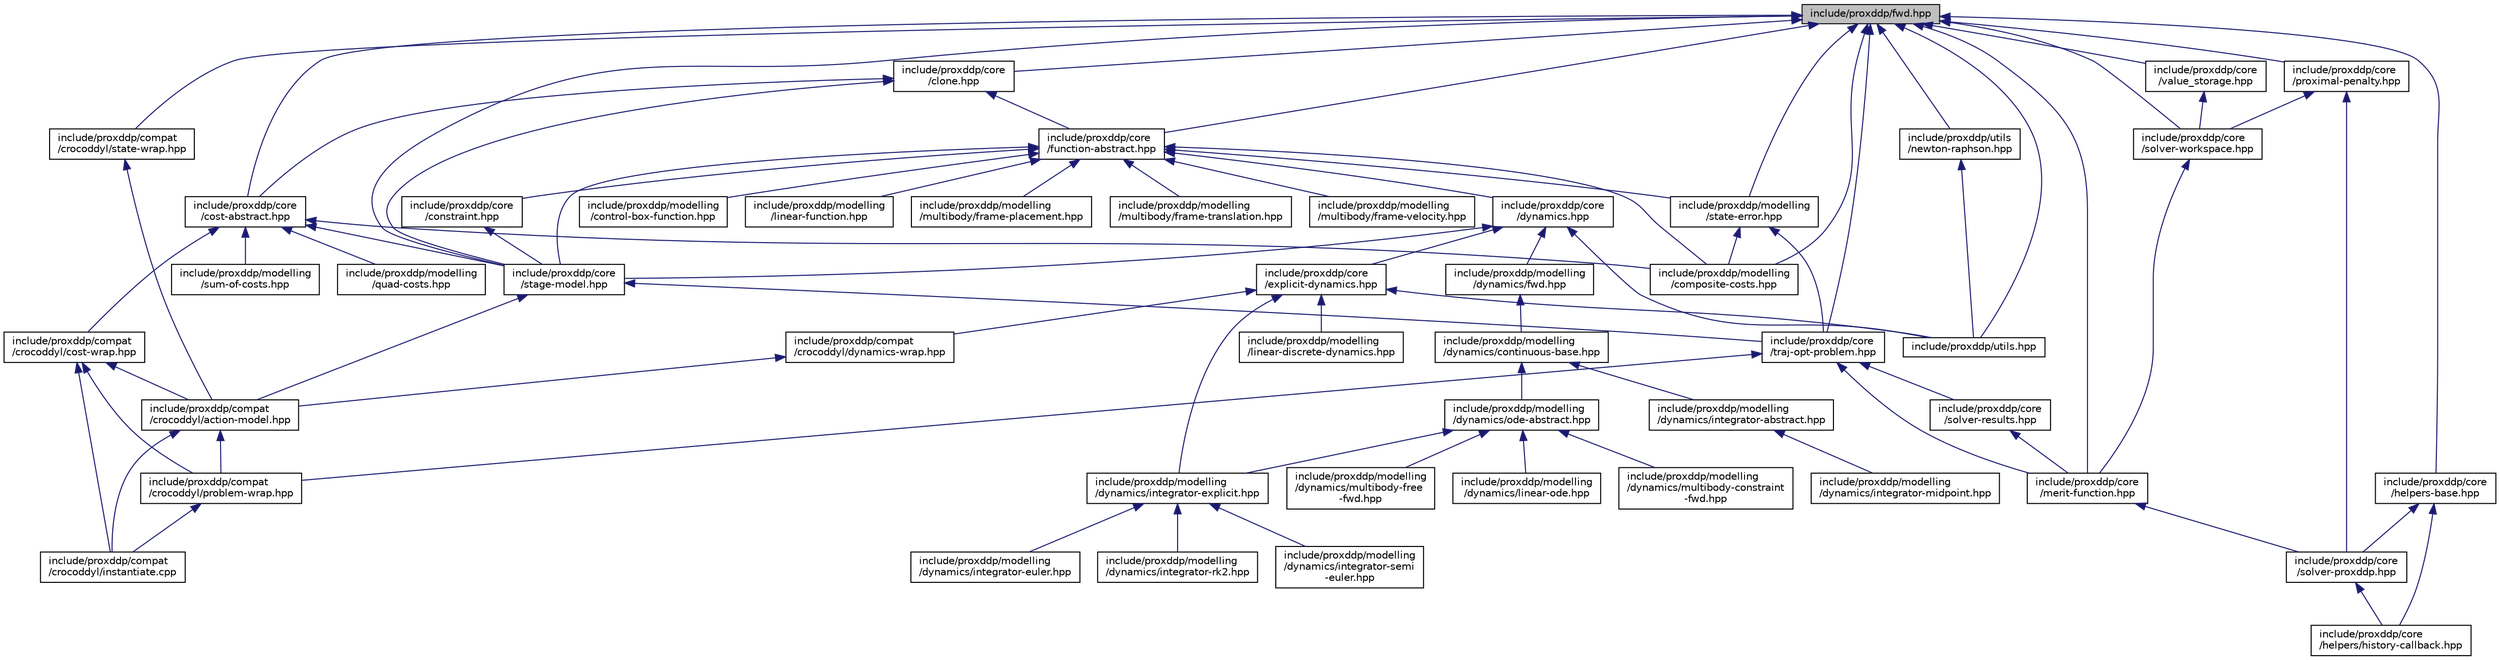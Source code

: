 digraph "include/proxddp/fwd.hpp"
{
 // LATEX_PDF_SIZE
  bgcolor="transparent";
  edge [fontname="Helvetica",fontsize="10",labelfontname="Helvetica",labelfontsize="10"];
  node [fontname="Helvetica",fontsize="10",shape=record];
  Node1 [label="include/proxddp/fwd.hpp",height=0.2,width=0.4,color="black", fillcolor="grey75", style="filled", fontcolor="black",tooltip="Forward declarations."];
  Node1 -> Node2 [dir="back",color="midnightblue",fontsize="10",style="solid",fontname="Helvetica"];
  Node2 [label="include/proxddp/core\l/cost-abstract.hpp",height=0.2,width=0.4,color="black",URL="$cost-abstract_8hpp.html",tooltip=" "];
  Node2 -> Node3 [dir="back",color="midnightblue",fontsize="10",style="solid",fontname="Helvetica"];
  Node3 [label="include/proxddp/compat\l/crocoddyl/cost-wrap.hpp",height=0.2,width=0.4,color="black",URL="$cost-wrap_8hpp.html",tooltip=" "];
  Node3 -> Node4 [dir="back",color="midnightblue",fontsize="10",style="solid",fontname="Helvetica"];
  Node4 [label="include/proxddp/compat\l/crocoddyl/action-model.hpp",height=0.2,width=0.4,color="black",URL="$action-model_8hpp.html",tooltip=" "];
  Node4 -> Node5 [dir="back",color="midnightblue",fontsize="10",style="solid",fontname="Helvetica"];
  Node5 [label="include/proxddp/compat\l/crocoddyl/instantiate.cpp",height=0.2,width=0.4,color="black",URL="$instantiate_8cpp.html",tooltip=" "];
  Node4 -> Node6 [dir="back",color="midnightblue",fontsize="10",style="solid",fontname="Helvetica"];
  Node6 [label="include/proxddp/compat\l/crocoddyl/problem-wrap.hpp",height=0.2,width=0.4,color="black",URL="$problem-wrap_8hpp.html",tooltip=" "];
  Node6 -> Node5 [dir="back",color="midnightblue",fontsize="10",style="solid",fontname="Helvetica"];
  Node3 -> Node5 [dir="back",color="midnightblue",fontsize="10",style="solid",fontname="Helvetica"];
  Node3 -> Node6 [dir="back",color="midnightblue",fontsize="10",style="solid",fontname="Helvetica"];
  Node2 -> Node7 [dir="back",color="midnightblue",fontsize="10",style="solid",fontname="Helvetica"];
  Node7 [label="include/proxddp/core\l/stage-model.hpp",height=0.2,width=0.4,color="black",URL="$stage-model_8hpp.html",tooltip=" "];
  Node7 -> Node4 [dir="back",color="midnightblue",fontsize="10",style="solid",fontname="Helvetica"];
  Node7 -> Node8 [dir="back",color="midnightblue",fontsize="10",style="solid",fontname="Helvetica"];
  Node8 [label="include/proxddp/core\l/traj-opt-problem.hpp",height=0.2,width=0.4,color="black",URL="$traj-opt-problem_8hpp.html",tooltip=" "];
  Node8 -> Node6 [dir="back",color="midnightblue",fontsize="10",style="solid",fontname="Helvetica"];
  Node8 -> Node9 [dir="back",color="midnightblue",fontsize="10",style="solid",fontname="Helvetica"];
  Node9 [label="include/proxddp/core\l/merit-function.hpp",height=0.2,width=0.4,color="black",URL="$merit-function_8hpp.html",tooltip=" "];
  Node9 -> Node10 [dir="back",color="midnightblue",fontsize="10",style="solid",fontname="Helvetica"];
  Node10 [label="include/proxddp/core\l/solver-proxddp.hpp",height=0.2,width=0.4,color="black",URL="$solver-proxddp_8hpp.html",tooltip="Definitions for the proximal trajectory optimization algorithm."];
  Node10 -> Node11 [dir="back",color="midnightblue",fontsize="10",style="solid",fontname="Helvetica"];
  Node11 [label="include/proxddp/core\l/helpers/history-callback.hpp",height=0.2,width=0.4,color="black",URL="$history-callback_8hpp.html",tooltip=" "];
  Node8 -> Node12 [dir="back",color="midnightblue",fontsize="10",style="solid",fontname="Helvetica"];
  Node12 [label="include/proxddp/core\l/solver-results.hpp",height=0.2,width=0.4,color="black",URL="$solver-results_8hpp.html",tooltip=" "];
  Node12 -> Node9 [dir="back",color="midnightblue",fontsize="10",style="solid",fontname="Helvetica"];
  Node2 -> Node13 [dir="back",color="midnightblue",fontsize="10",style="solid",fontname="Helvetica"];
  Node13 [label="include/proxddp/modelling\l/composite-costs.hpp",height=0.2,width=0.4,color="black",URL="$composite-costs_8hpp.html",tooltip=" "];
  Node2 -> Node14 [dir="back",color="midnightblue",fontsize="10",style="solid",fontname="Helvetica"];
  Node14 [label="include/proxddp/modelling\l/quad-costs.hpp",height=0.2,width=0.4,color="black",URL="$quad-costs_8hpp.html",tooltip=" "];
  Node2 -> Node15 [dir="back",color="midnightblue",fontsize="10",style="solid",fontname="Helvetica"];
  Node15 [label="include/proxddp/modelling\l/sum-of-costs.hpp",height=0.2,width=0.4,color="black",URL="$sum-of-costs_8hpp.html",tooltip=" "];
  Node1 -> Node16 [dir="back",color="midnightblue",fontsize="10",style="solid",fontname="Helvetica"];
  Node16 [label="include/proxddp/core\l/clone.hpp",height=0.2,width=0.4,color="black",URL="$clone_8hpp.html",tooltip=" "];
  Node16 -> Node2 [dir="back",color="midnightblue",fontsize="10",style="solid",fontname="Helvetica"];
  Node16 -> Node17 [dir="back",color="midnightblue",fontsize="10",style="solid",fontname="Helvetica"];
  Node17 [label="include/proxddp/core\l/function-abstract.hpp",height=0.2,width=0.4,color="black",URL="$function-abstract_8hpp.html",tooltip="Base definitions for ternary functions."];
  Node17 -> Node18 [dir="back",color="midnightblue",fontsize="10",style="solid",fontname="Helvetica"];
  Node18 [label="include/proxddp/core\l/dynamics.hpp",height=0.2,width=0.4,color="black",URL="$dynamics_8hpp.html",tooltip=" "];
  Node18 -> Node19 [dir="back",color="midnightblue",fontsize="10",style="solid",fontname="Helvetica"];
  Node19 [label="include/proxddp/core\l/explicit-dynamics.hpp",height=0.2,width=0.4,color="black",URL="$explicit-dynamics_8hpp.html",tooltip=" "];
  Node19 -> Node20 [dir="back",color="midnightblue",fontsize="10",style="solid",fontname="Helvetica"];
  Node20 [label="include/proxddp/compat\l/crocoddyl/dynamics-wrap.hpp",height=0.2,width=0.4,color="black",URL="$dynamics-wrap_8hpp.html",tooltip=" "];
  Node20 -> Node4 [dir="back",color="midnightblue",fontsize="10",style="solid",fontname="Helvetica"];
  Node19 -> Node21 [dir="back",color="midnightblue",fontsize="10",style="solid",fontname="Helvetica"];
  Node21 [label="include/proxddp/modelling\l/dynamics/integrator-explicit.hpp",height=0.2,width=0.4,color="black",URL="$integrator-explicit_8hpp.html",tooltip="Base definitions for explicit integrators."];
  Node21 -> Node22 [dir="back",color="midnightblue",fontsize="10",style="solid",fontname="Helvetica"];
  Node22 [label="include/proxddp/modelling\l/dynamics/integrator-euler.hpp",height=0.2,width=0.4,color="black",URL="$integrator-euler_8hpp.html",tooltip="Define the explicit Euler integrator."];
  Node21 -> Node23 [dir="back",color="midnightblue",fontsize="10",style="solid",fontname="Helvetica"];
  Node23 [label="include/proxddp/modelling\l/dynamics/integrator-rk2.hpp",height=0.2,width=0.4,color="black",URL="$integrator-rk2_8hpp.html",tooltip=" "];
  Node21 -> Node24 [dir="back",color="midnightblue",fontsize="10",style="solid",fontname="Helvetica"];
  Node24 [label="include/proxddp/modelling\l/dynamics/integrator-semi\l-euler.hpp",height=0.2,width=0.4,color="black",URL="$integrator-semi-euler_8hpp.html",tooltip=" "];
  Node19 -> Node25 [dir="back",color="midnightblue",fontsize="10",style="solid",fontname="Helvetica"];
  Node25 [label="include/proxddp/modelling\l/linear-discrete-dynamics.hpp",height=0.2,width=0.4,color="black",URL="$linear-discrete-dynamics_8hpp.html",tooltip=" "];
  Node19 -> Node26 [dir="back",color="midnightblue",fontsize="10",style="solid",fontname="Helvetica"];
  Node26 [label="include/proxddp/utils.hpp",height=0.2,width=0.4,color="black",URL="$utils_8hpp.html",tooltip=" "];
  Node18 -> Node7 [dir="back",color="midnightblue",fontsize="10",style="solid",fontname="Helvetica"];
  Node18 -> Node27 [dir="back",color="midnightblue",fontsize="10",style="solid",fontname="Helvetica"];
  Node27 [label="include/proxddp/modelling\l/dynamics/fwd.hpp",height=0.2,width=0.4,color="black",URL="$modelling_2dynamics_2fwd_8hpp.html",tooltip=" "];
  Node27 -> Node28 [dir="back",color="midnightblue",fontsize="10",style="solid",fontname="Helvetica"];
  Node28 [label="include/proxddp/modelling\l/dynamics/continuous-base.hpp",height=0.2,width=0.4,color="black",URL="$continuous-base_8hpp.html",tooltip="Base definitions for continuous dynamics."];
  Node28 -> Node29 [dir="back",color="midnightblue",fontsize="10",style="solid",fontname="Helvetica"];
  Node29 [label="include/proxddp/modelling\l/dynamics/integrator-abstract.hpp",height=0.2,width=0.4,color="black",URL="$integrator-abstract_8hpp.html",tooltip="Base definitions for numerical integrators."];
  Node29 -> Node30 [dir="back",color="midnightblue",fontsize="10",style="solid",fontname="Helvetica"];
  Node30 [label="include/proxddp/modelling\l/dynamics/integrator-midpoint.hpp",height=0.2,width=0.4,color="black",URL="$integrator-midpoint_8hpp.html",tooltip=" "];
  Node28 -> Node31 [dir="back",color="midnightblue",fontsize="10",style="solid",fontname="Helvetica"];
  Node31 [label="include/proxddp/modelling\l/dynamics/ode-abstract.hpp",height=0.2,width=0.4,color="black",URL="$ode-abstract_8hpp.html",tooltip="Defines a class representing ODEs."];
  Node31 -> Node21 [dir="back",color="midnightblue",fontsize="10",style="solid",fontname="Helvetica"];
  Node31 -> Node32 [dir="back",color="midnightblue",fontsize="10",style="solid",fontname="Helvetica"];
  Node32 [label="include/proxddp/modelling\l/dynamics/linear-ode.hpp",height=0.2,width=0.4,color="black",URL="$linear-ode_8hpp.html",tooltip=" "];
  Node31 -> Node33 [dir="back",color="midnightblue",fontsize="10",style="solid",fontname="Helvetica"];
  Node33 [label="include/proxddp/modelling\l/dynamics/multibody-constraint\l-fwd.hpp",height=0.2,width=0.4,color="black",URL="$multibody-constraint-fwd_8hpp.html",tooltip=" "];
  Node31 -> Node34 [dir="back",color="midnightblue",fontsize="10",style="solid",fontname="Helvetica"];
  Node34 [label="include/proxddp/modelling\l/dynamics/multibody-free\l-fwd.hpp",height=0.2,width=0.4,color="black",URL="$multibody-free-fwd_8hpp.html",tooltip=" "];
  Node18 -> Node26 [dir="back",color="midnightblue",fontsize="10",style="solid",fontname="Helvetica"];
  Node17 -> Node7 [dir="back",color="midnightblue",fontsize="10",style="solid",fontname="Helvetica"];
  Node17 -> Node35 [dir="back",color="midnightblue",fontsize="10",style="solid",fontname="Helvetica"];
  Node35 [label="include/proxddp/core\l/constraint.hpp",height=0.2,width=0.4,color="black",URL="$constraint_8hpp.html",tooltip="Defines the constraint object for this library."];
  Node35 -> Node7 [dir="back",color="midnightblue",fontsize="10",style="solid",fontname="Helvetica"];
  Node17 -> Node36 [dir="back",color="midnightblue",fontsize="10",style="solid",fontname="Helvetica"];
  Node36 [label="include/proxddp/modelling\l/state-error.hpp",height=0.2,width=0.4,color="black",URL="$state-error_8hpp.html",tooltip=" "];
  Node36 -> Node8 [dir="back",color="midnightblue",fontsize="10",style="solid",fontname="Helvetica"];
  Node36 -> Node13 [dir="back",color="midnightblue",fontsize="10",style="solid",fontname="Helvetica"];
  Node17 -> Node13 [dir="back",color="midnightblue",fontsize="10",style="solid",fontname="Helvetica"];
  Node17 -> Node37 [dir="back",color="midnightblue",fontsize="10",style="solid",fontname="Helvetica"];
  Node37 [label="include/proxddp/modelling\l/control-box-function.hpp",height=0.2,width=0.4,color="black",URL="$control-box-function_8hpp.html",tooltip=" "];
  Node17 -> Node38 [dir="back",color="midnightblue",fontsize="10",style="solid",fontname="Helvetica"];
  Node38 [label="include/proxddp/modelling\l/linear-function.hpp",height=0.2,width=0.4,color="black",URL="$linear-function_8hpp.html",tooltip=" "];
  Node17 -> Node39 [dir="back",color="midnightblue",fontsize="10",style="solid",fontname="Helvetica"];
  Node39 [label="include/proxddp/modelling\l/multibody/frame-placement.hpp",height=0.2,width=0.4,color="black",URL="$frame-placement_8hpp.html",tooltip=" "];
  Node17 -> Node40 [dir="back",color="midnightblue",fontsize="10",style="solid",fontname="Helvetica"];
  Node40 [label="include/proxddp/modelling\l/multibody/frame-translation.hpp",height=0.2,width=0.4,color="black",URL="$frame-translation_8hpp.html",tooltip=" "];
  Node17 -> Node41 [dir="back",color="midnightblue",fontsize="10",style="solid",fontname="Helvetica"];
  Node41 [label="include/proxddp/modelling\l/multibody/frame-velocity.hpp",height=0.2,width=0.4,color="black",URL="$frame-velocity_8hpp.html",tooltip=" "];
  Node16 -> Node7 [dir="back",color="midnightblue",fontsize="10",style="solid",fontname="Helvetica"];
  Node1 -> Node42 [dir="back",color="midnightblue",fontsize="10",style="solid",fontname="Helvetica"];
  Node42 [label="include/proxddp/compat\l/crocoddyl/state-wrap.hpp",height=0.2,width=0.4,color="black",URL="$state-wrap_8hpp.html",tooltip=" "];
  Node42 -> Node4 [dir="back",color="midnightblue",fontsize="10",style="solid",fontname="Helvetica"];
  Node1 -> Node17 [dir="back",color="midnightblue",fontsize="10",style="solid",fontname="Helvetica"];
  Node1 -> Node7 [dir="back",color="midnightblue",fontsize="10",style="solid",fontname="Helvetica"];
  Node1 -> Node8 [dir="back",color="midnightblue",fontsize="10",style="solid",fontname="Helvetica"];
  Node1 -> Node36 [dir="back",color="midnightblue",fontsize="10",style="solid",fontname="Helvetica"];
  Node1 -> Node43 [dir="back",color="midnightblue",fontsize="10",style="solid",fontname="Helvetica"];
  Node43 [label="include/proxddp/core\l/helpers-base.hpp",height=0.2,width=0.4,color="black",URL="$helpers-base_8hpp.html",tooltip=" "];
  Node43 -> Node11 [dir="back",color="midnightblue",fontsize="10",style="solid",fontname="Helvetica"];
  Node43 -> Node10 [dir="back",color="midnightblue",fontsize="10",style="solid",fontname="Helvetica"];
  Node1 -> Node9 [dir="back",color="midnightblue",fontsize="10",style="solid",fontname="Helvetica"];
  Node1 -> Node44 [dir="back",color="midnightblue",fontsize="10",style="solid",fontname="Helvetica"];
  Node44 [label="include/proxddp/core\l/solver-workspace.hpp",height=0.2,width=0.4,color="black",URL="$solver-workspace_8hpp.html",tooltip="Define workspace for the ProxDDP solver."];
  Node44 -> Node9 [dir="back",color="midnightblue",fontsize="10",style="solid",fontname="Helvetica"];
  Node1 -> Node45 [dir="back",color="midnightblue",fontsize="10",style="solid",fontname="Helvetica"];
  Node45 [label="include/proxddp/core\l/value_storage.hpp",height=0.2,width=0.4,color="black",URL="$value__storage_8hpp.html",tooltip="Define storage for Q-function and value-function parameters."];
  Node45 -> Node44 [dir="back",color="midnightblue",fontsize="10",style="solid",fontname="Helvetica"];
  Node1 -> Node46 [dir="back",color="midnightblue",fontsize="10",style="solid",fontname="Helvetica"];
  Node46 [label="include/proxddp/core\l/proximal-penalty.hpp",height=0.2,width=0.4,color="black",URL="$proximal-penalty_8hpp.html",tooltip=" "];
  Node46 -> Node44 [dir="back",color="midnightblue",fontsize="10",style="solid",fontname="Helvetica"];
  Node46 -> Node10 [dir="back",color="midnightblue",fontsize="10",style="solid",fontname="Helvetica"];
  Node1 -> Node13 [dir="back",color="midnightblue",fontsize="10",style="solid",fontname="Helvetica"];
  Node1 -> Node47 [dir="back",color="midnightblue",fontsize="10",style="solid",fontname="Helvetica"];
  Node47 [label="include/proxddp/utils\l/newton-raphson.hpp",height=0.2,width=0.4,color="black",URL="$newton-raphson_8hpp.html",tooltip=" "];
  Node47 -> Node26 [dir="back",color="midnightblue",fontsize="10",style="solid",fontname="Helvetica"];
  Node1 -> Node26 [dir="back",color="midnightblue",fontsize="10",style="solid",fontname="Helvetica"];
}
